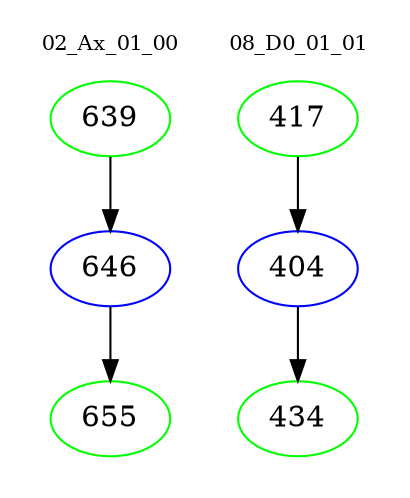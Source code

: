 digraph{
subgraph cluster_0 {
color = white
label = "02_Ax_01_00";
fontsize=10;
T0_639 [label="639", color="green"]
T0_639 -> T0_646 [color="black"]
T0_646 [label="646", color="blue"]
T0_646 -> T0_655 [color="black"]
T0_655 [label="655", color="green"]
}
subgraph cluster_1 {
color = white
label = "08_D0_01_01";
fontsize=10;
T1_417 [label="417", color="green"]
T1_417 -> T1_404 [color="black"]
T1_404 [label="404", color="blue"]
T1_404 -> T1_434 [color="black"]
T1_434 [label="434", color="green"]
}
}

